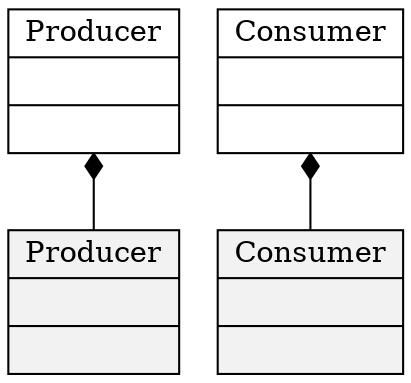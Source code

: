 
digraph Simple {
  node [shape=record]
  edge [dir=back, arrowtail=diamond]

Producer_2
 [label="{Producer||}"]
Producer_2_Producer [label="{Producer||}", style=filled, fillcolor=gray95]
Producer_2 -> Producer_2_Producer

Consumer_5
 [label="{Consumer||}"]
Consumer_5_Consumer [label="{Consumer||}", style=filled, fillcolor=gray95]
Consumer_5 -> Consumer_5_Consumer


}
